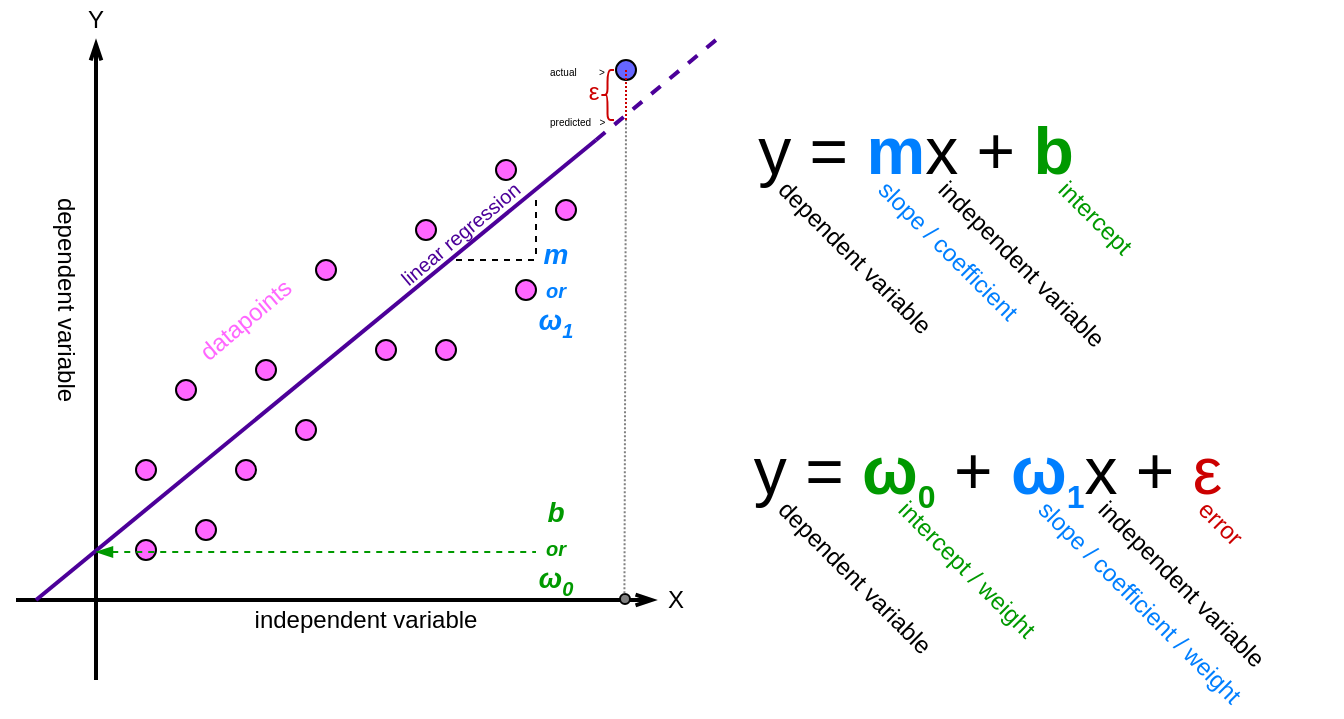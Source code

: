 <mxfile version="26.0.3" pages="3">
  <diagram name="LR-SV" id="ft6B9oeNtfkhcBupiPDH">
    <mxGraphModel dx="690" dy="427" grid="1" gridSize="10" guides="1" tooltips="1" connect="1" arrows="1" fold="1" page="1" pageScale="1" pageWidth="850" pageHeight="1100" math="0" shadow="0">
      <root>
        <mxCell id="0" />
        <mxCell id="1" parent="0" />
        <mxCell id="UDtmN-QQpEdCFvvtXrBr-2" value="" style="endArrow=openThin;html=1;rounded=0;strokeWidth=2;endFill=0;" parent="1" edge="1">
          <mxGeometry width="50" height="50" relative="1" as="geometry">
            <mxPoint x="80" y="360" as="sourcePoint" />
            <mxPoint x="80" y="40" as="targetPoint" />
          </mxGeometry>
        </mxCell>
        <mxCell id="UDtmN-QQpEdCFvvtXrBr-3" value="" style="endArrow=openThin;html=1;rounded=0;strokeWidth=2;endFill=0;" parent="1" edge="1">
          <mxGeometry width="50" height="50" relative="1" as="geometry">
            <mxPoint x="40" y="320" as="sourcePoint" />
            <mxPoint x="360" y="320" as="targetPoint" />
          </mxGeometry>
        </mxCell>
        <mxCell id="UDtmN-QQpEdCFvvtXrBr-4" value="" style="endArrow=none;html=1;rounded=0;strokeColor=#4C0099;strokeWidth=2;" parent="1" edge="1">
          <mxGeometry width="50" height="50" relative="1" as="geometry">
            <mxPoint x="50" y="320" as="sourcePoint" />
            <mxPoint x="330" y="90" as="targetPoint" />
          </mxGeometry>
        </mxCell>
        <mxCell id="UDtmN-QQpEdCFvvtXrBr-5" value="" style="ellipse;whiteSpace=wrap;html=1;fillColor=#FF66FF;" parent="1" vertex="1">
          <mxGeometry x="100" y="250" width="10" height="10" as="geometry" />
        </mxCell>
        <mxCell id="UDtmN-QQpEdCFvvtXrBr-6" value="" style="ellipse;whiteSpace=wrap;html=1;fillColor=#FF66FF;" parent="1" vertex="1">
          <mxGeometry x="120" y="210" width="10" height="10" as="geometry" />
        </mxCell>
        <mxCell id="UDtmN-QQpEdCFvvtXrBr-7" value="" style="ellipse;whiteSpace=wrap;html=1;fillColor=#FF66FF;" parent="1" vertex="1">
          <mxGeometry x="100" y="290" width="10" height="10" as="geometry" />
        </mxCell>
        <mxCell id="UDtmN-QQpEdCFvvtXrBr-8" value="" style="ellipse;whiteSpace=wrap;html=1;fillColor=#FF66FF;" parent="1" vertex="1">
          <mxGeometry x="150" y="250" width="10" height="10" as="geometry" />
        </mxCell>
        <mxCell id="UDtmN-QQpEdCFvvtXrBr-9" value="" style="ellipse;whiteSpace=wrap;html=1;fillColor=#FF66FF;" parent="1" vertex="1">
          <mxGeometry x="180" y="230" width="10" height="10" as="geometry" />
        </mxCell>
        <mxCell id="UDtmN-QQpEdCFvvtXrBr-10" value="" style="ellipse;whiteSpace=wrap;html=1;fillColor=#FF66FF;" parent="1" vertex="1">
          <mxGeometry x="160" y="200" width="10" height="10" as="geometry" />
        </mxCell>
        <mxCell id="UDtmN-QQpEdCFvvtXrBr-11" value="" style="ellipse;whiteSpace=wrap;html=1;fillColor=#FF66FF;" parent="1" vertex="1">
          <mxGeometry x="130" y="280" width="10" height="10" as="geometry" />
        </mxCell>
        <mxCell id="UDtmN-QQpEdCFvvtXrBr-12" value="" style="ellipse;whiteSpace=wrap;html=1;fillColor=#FF66FF;" parent="1" vertex="1">
          <mxGeometry x="220" y="190" width="10" height="10" as="geometry" />
        </mxCell>
        <mxCell id="UDtmN-QQpEdCFvvtXrBr-13" value="" style="ellipse;whiteSpace=wrap;html=1;fillColor=#FF66FF;" parent="1" vertex="1">
          <mxGeometry x="190" y="150" width="10" height="10" as="geometry" />
        </mxCell>
        <mxCell id="UDtmN-QQpEdCFvvtXrBr-14" value="" style="ellipse;whiteSpace=wrap;html=1;fillColor=#FF66FF;" parent="1" vertex="1">
          <mxGeometry x="250" y="190" width="10" height="10" as="geometry" />
        </mxCell>
        <mxCell id="UDtmN-QQpEdCFvvtXrBr-15" value="" style="ellipse;whiteSpace=wrap;html=1;fillColor=#FF66FF;" parent="1" vertex="1">
          <mxGeometry x="240" y="130" width="10" height="10" as="geometry" />
        </mxCell>
        <mxCell id="UDtmN-QQpEdCFvvtXrBr-16" value="" style="ellipse;whiteSpace=wrap;html=1;fillColor=#FF66FF;" parent="1" vertex="1">
          <mxGeometry x="280" y="100" width="10" height="10" as="geometry" />
        </mxCell>
        <mxCell id="UDtmN-QQpEdCFvvtXrBr-17" value="" style="ellipse;whiteSpace=wrap;html=1;fillColor=#FF66FF;" parent="1" vertex="1">
          <mxGeometry x="290" y="160" width="10" height="10" as="geometry" />
        </mxCell>
        <mxCell id="UDtmN-QQpEdCFvvtXrBr-18" value="" style="ellipse;whiteSpace=wrap;html=1;fillColor=#FF66FF;" parent="1" vertex="1">
          <mxGeometry x="310" y="120" width="10" height="10" as="geometry" />
        </mxCell>
        <mxCell id="UDtmN-QQpEdCFvvtXrBr-22" value="X" style="text;html=1;align=center;verticalAlign=middle;whiteSpace=wrap;rounded=0;" parent="1" vertex="1">
          <mxGeometry x="360" y="310" width="20" height="20" as="geometry" />
        </mxCell>
        <mxCell id="UDtmN-QQpEdCFvvtXrBr-23" value="Y" style="text;html=1;align=center;verticalAlign=middle;whiteSpace=wrap;rounded=0;" parent="1" vertex="1">
          <mxGeometry x="70" y="20" width="20" height="20" as="geometry" />
        </mxCell>
        <mxCell id="UDtmN-QQpEdCFvvtXrBr-24" value="" style="endArrow=none;dashed=1;html=1;rounded=0;startArrow=blockThin;startFill=1;fontColor=#009900;strokeColor=#009900;" parent="1" edge="1">
          <mxGeometry width="50" height="50" relative="1" as="geometry">
            <mxPoint x="80" y="296" as="sourcePoint" />
            <mxPoint x="300" y="296" as="targetPoint" />
          </mxGeometry>
        </mxCell>
        <mxCell id="UDtmN-QQpEdCFvvtXrBr-25" value="" style="endArrow=none;dashed=1;html=1;rounded=0;" parent="1" edge="1">
          <mxGeometry width="50" height="50" relative="1" as="geometry">
            <mxPoint x="260" y="150" as="sourcePoint" />
            <mxPoint x="300" y="150" as="targetPoint" />
          </mxGeometry>
        </mxCell>
        <mxCell id="UDtmN-QQpEdCFvvtXrBr-26" value="" style="endArrow=none;dashed=1;html=1;rounded=0;" parent="1" edge="1">
          <mxGeometry width="50" height="50" relative="1" as="geometry">
            <mxPoint x="300" y="120" as="sourcePoint" />
            <mxPoint x="300" y="150" as="targetPoint" />
          </mxGeometry>
        </mxCell>
        <mxCell id="UDtmN-QQpEdCFvvtXrBr-27" value="&lt;span&gt;&lt;font&gt;m&lt;br&gt;&lt;font style=&quot;font-size: 10px;&quot;&gt;or&lt;/font&gt;&lt;br&gt;&lt;/font&gt;&lt;/span&gt;ω&lt;sub&gt;&lt;font style=&quot;font-size: 10px;&quot;&gt;1&lt;/font&gt;&lt;/sub&gt;" style="text;html=1;align=center;verticalAlign=middle;whiteSpace=wrap;rounded=0;fontStyle=3;fontSize=14;fontColor=#007FFF;" parent="1" vertex="1">
          <mxGeometry x="300" y="140" width="20" height="50" as="geometry" />
        </mxCell>
        <mxCell id="UDtmN-QQpEdCFvvtXrBr-28" value="&lt;span style=&quot;&quot;&gt;b&lt;br&gt;&lt;font style=&quot;font-size: 10px;&quot;&gt;or&lt;/font&gt;&lt;br&gt;&lt;/span&gt;&lt;span style=&quot;&quot;&gt;ω&lt;/span&gt;&lt;sub style=&quot;&quot;&gt;&lt;font style=&quot;font-size: 10px;&quot;&gt;0&lt;/font&gt;&lt;/sub&gt;" style="text;html=1;align=center;verticalAlign=middle;whiteSpace=wrap;rounded=0;fontStyle=3;fontSize=14;fontColor=#009900;" parent="1" vertex="1">
          <mxGeometry x="300" y="268" width="20" height="52" as="geometry" />
        </mxCell>
        <mxCell id="UDtmN-QQpEdCFvvtXrBr-29" value="independent variable" style="text;html=1;align=center;verticalAlign=middle;whiteSpace=wrap;rounded=0;" parent="1" vertex="1">
          <mxGeometry x="140" y="320" width="150" height="20" as="geometry" />
        </mxCell>
        <mxCell id="UDtmN-QQpEdCFvvtXrBr-30" value="dependent variable" style="text;html=1;align=center;verticalAlign=middle;whiteSpace=wrap;rounded=0;rotation=90;" parent="1" vertex="1">
          <mxGeometry x="-10" y="160" width="150" height="20" as="geometry" />
        </mxCell>
        <mxCell id="UDtmN-QQpEdCFvvtXrBr-31" value="datapoints" style="text;html=1;align=center;verticalAlign=middle;whiteSpace=wrap;rounded=0;rotation=-40;fontColor=#FF66FF;" parent="1" vertex="1">
          <mxGeometry x="80" y="170" width="150" height="20" as="geometry" />
        </mxCell>
        <mxCell id="UDtmN-QQpEdCFvvtXrBr-32" value="y = &lt;b&gt;&lt;font style=&quot;color: rgb(0, 127, 255);&quot;&gt;m&lt;/font&gt;&lt;/b&gt;x + &lt;b&gt;&lt;font style=&quot;color: rgb(0, 153, 0);&quot;&gt;b&lt;/font&gt;&lt;/b&gt;" style="text;html=1;align=center;verticalAlign=middle;whiteSpace=wrap;rounded=0;fontSize=33;" parent="1" vertex="1">
          <mxGeometry x="400" y="70" width="180" height="50" as="geometry" />
        </mxCell>
        <mxCell id="UDtmN-QQpEdCFvvtXrBr-33" value="linear regression" style="text;html=1;align=center;verticalAlign=middle;whiteSpace=wrap;rounded=0;rotation=-40;fontColor=#4C0099;fontSize=10;" parent="1" vertex="1">
          <mxGeometry x="201.51" y="131.64" width="120" height="10" as="geometry" />
        </mxCell>
        <mxCell id="UDtmN-QQpEdCFvvtXrBr-34" value="dependent variable" style="text;html=1;align=left;verticalAlign=middle;whiteSpace=wrap;rounded=0;rotation=45;" parent="1" vertex="1">
          <mxGeometry x="404.39" y="144.39" width="120" height="20" as="geometry" />
        </mxCell>
        <mxCell id="UDtmN-QQpEdCFvvtXrBr-35" value="slope / coefficient" style="text;html=1;align=left;verticalAlign=middle;whiteSpace=wrap;rounded=0;rotation=45;fontColor=#007FFF;" parent="1" vertex="1">
          <mxGeometry x="455.86" y="140.86" width="110" height="20" as="geometry" />
        </mxCell>
        <mxCell id="UDtmN-QQpEdCFvvtXrBr-36" value="independent variable" style="text;html=1;align=left;verticalAlign=middle;whiteSpace=wrap;rounded=0;rotation=45;" parent="1" vertex="1">
          <mxGeometry x="484.39" y="144.39" width="120" height="20" as="geometry" />
        </mxCell>
        <mxCell id="UDtmN-QQpEdCFvvtXrBr-37" value="intercept" style="text;html=1;align=left;verticalAlign=middle;whiteSpace=wrap;rounded=0;rotation=45;fontColor=#009900;" parent="1" vertex="1">
          <mxGeometry x="547.32" y="137.32" width="100" height="20" as="geometry" />
        </mxCell>
        <mxCell id="lRdg8YPIiVVx4SO15s_N-5" value="y =&amp;nbsp;&lt;font style=&quot;color: rgb(0, 153, 0);&quot;&gt;&lt;b&gt;ω&lt;sub&gt;&lt;font style=&quot;font-size: 16px;&quot;&gt;0&lt;/font&gt;&lt;/sub&gt;&lt;/b&gt;&lt;/font&gt;&amp;nbsp;+&amp;nbsp;&lt;font style=&quot;color: rgb(0, 127, 255);&quot;&gt;&lt;b&gt;ω&lt;sub&gt;&lt;font style=&quot;font-size: 16px;&quot;&gt;1&lt;/font&gt;&lt;/sub&gt;&lt;/b&gt;&lt;/font&gt;x +&amp;nbsp;&lt;font style=&quot;color: rgb(204, 0, 0);&quot;&gt;ε&lt;/font&gt;" style="text;html=1;align=center;verticalAlign=middle;whiteSpace=wrap;rounded=0;fontSize=33;" vertex="1" parent="1">
          <mxGeometry x="406" y="233" width="240" height="50" as="geometry" />
        </mxCell>
        <mxCell id="lRdg8YPIiVVx4SO15s_N-6" value="dependent variable" style="text;html=1;align=left;verticalAlign=middle;whiteSpace=wrap;rounded=0;rotation=45;" vertex="1" parent="1">
          <mxGeometry x="404.39" y="304.39" width="120" height="20" as="geometry" />
        </mxCell>
        <mxCell id="lRdg8YPIiVVx4SO15s_N-7" value="slope / coefficient / weight" style="text;html=1;align=left;verticalAlign=middle;whiteSpace=wrap;rounded=0;rotation=45;fontColor=#007FFF;" vertex="1" parent="1">
          <mxGeometry x="531.46" y="311.46" width="140" height="20" as="geometry" />
        </mxCell>
        <mxCell id="lRdg8YPIiVVx4SO15s_N-8" value="independent variable" style="text;html=1;align=left;verticalAlign=middle;whiteSpace=wrap;rounded=0;rotation=45;" vertex="1" parent="1">
          <mxGeometry x="564.39" y="304.39" width="120" height="20" as="geometry" />
        </mxCell>
        <mxCell id="lRdg8YPIiVVx4SO15s_N-9" value="intercept / weight" style="text;html=1;align=left;verticalAlign=middle;whiteSpace=wrap;rounded=0;rotation=45;fontColor=#009900;" vertex="1" parent="1">
          <mxGeometry x="465.86" y="300.86" width="110" height="20" as="geometry" />
        </mxCell>
        <mxCell id="lRdg8YPIiVVx4SO15s_N-10" value="error" style="text;html=1;align=left;verticalAlign=middle;whiteSpace=wrap;rounded=0;rotation=45;fontColor=#CC0000;" vertex="1" parent="1">
          <mxGeometry x="618.79" y="293.79" width="90" height="20" as="geometry" />
        </mxCell>
        <mxCell id="lRdg8YPIiVVx4SO15s_N-11" value="" style="ellipse;whiteSpace=wrap;html=1;fillColor=#6666FF;" vertex="1" parent="1">
          <mxGeometry x="340" y="50" width="10" height="10" as="geometry" />
        </mxCell>
        <mxCell id="lRdg8YPIiVVx4SO15s_N-13" value="" style="endArrow=none;html=1;rounded=0;strokeColor=#4C0099;strokeWidth=2;dashed=1;" edge="1" parent="1">
          <mxGeometry width="50" height="50" relative="1" as="geometry">
            <mxPoint x="330" y="90" as="sourcePoint" />
            <mxPoint x="390" y="40" as="targetPoint" />
          </mxGeometry>
        </mxCell>
        <mxCell id="lRdg8YPIiVVx4SO15s_N-14" value="" style="endArrow=none;html=1;rounded=0;strokeColor=#CC0000;strokeWidth=1;dashed=1;dashPattern=1 1;entryX=0.5;entryY=0.5;entryDx=0;entryDy=0;entryPerimeter=0;" edge="1" parent="1" target="lRdg8YPIiVVx4SO15s_N-11">
          <mxGeometry width="50" height="50" relative="1" as="geometry">
            <mxPoint x="345" y="80" as="sourcePoint" />
            <mxPoint x="400" y="50" as="targetPoint" />
          </mxGeometry>
        </mxCell>
        <mxCell id="lRdg8YPIiVVx4SO15s_N-17" value="&lt;font style=&quot;color: rgb(204, 0, 0);&quot;&gt;ε&lt;/font&gt;" style="shape=curlyBracket;whiteSpace=wrap;html=1;rounded=1;labelPosition=left;verticalLabelPosition=middle;align=center;verticalAlign=middle;strokeColor=#CC0000;spacing=0;spacingRight=0;spacingBottom=4;" vertex="1" parent="1">
          <mxGeometry x="332.51" y="55" width="6.49" height="25" as="geometry" />
        </mxCell>
        <mxCell id="lRdg8YPIiVVx4SO15s_N-18" value="predicted&amp;nbsp; &amp;nbsp;&amp;gt;" style="text;html=1;align=left;verticalAlign=middle;whiteSpace=wrap;rounded=0;fontSize=5;" vertex="1" parent="1">
          <mxGeometry x="304.51" y="75" width="31.49" height="10" as="geometry" />
        </mxCell>
        <mxCell id="lRdg8YPIiVVx4SO15s_N-19" value="actual&amp;nbsp; &amp;nbsp; &amp;nbsp; &amp;nbsp; &amp;gt;" style="text;html=1;align=left;verticalAlign=middle;whiteSpace=wrap;rounded=0;fontSize=5;" vertex="1" parent="1">
          <mxGeometry x="304.51" y="50" width="31.49" height="10" as="geometry" />
        </mxCell>
        <mxCell id="lRdg8YPIiVVx4SO15s_N-20" value="" style="ellipse;whiteSpace=wrap;html=1;fillColor=#808080;aspect=fixed;" vertex="1" parent="1">
          <mxGeometry x="342" y="317" width="5" height="5" as="geometry" />
        </mxCell>
        <mxCell id="lRdg8YPIiVVx4SO15s_N-22" value="" style="endArrow=none;html=1;rounded=0;strokeColor=#808080;strokeWidth=1;dashed=1;dashPattern=1 1;exitX=0.441;exitY=0.32;exitDx=0;exitDy=0;exitPerimeter=0;" edge="1" parent="1" source="lRdg8YPIiVVx4SO15s_N-20">
          <mxGeometry width="50" height="50" relative="1" as="geometry">
            <mxPoint x="339.5" y="317.0" as="sourcePoint" />
            <mxPoint x="345" y="80" as="targetPoint" />
          </mxGeometry>
        </mxCell>
      </root>
    </mxGraphModel>
  </diagram>
  <diagram name="LR-MV" id="dPpouy2KCc9EeUn8jf0N">
    <mxGraphModel dx="1080" dy="668" grid="1" gridSize="10" guides="1" tooltips="1" connect="1" arrows="1" fold="1" page="1" pageScale="1" pageWidth="850" pageHeight="1100" math="0" shadow="0">
      <root>
        <mxCell id="hytD9whioqziYtamuN2R-0" />
        <mxCell id="hytD9whioqziYtamuN2R-1" parent="hytD9whioqziYtamuN2R-0" />
        <mxCell id="SBUnD1E64CyK9gL6Irq9-12" value="" style="verticalLabelPosition=bottom;verticalAlign=top;html=1;shape=mxgraph.basic.polygon;polyCoords=[[0.01,0.31],[0.59,0.48],[0.91,0.58],[0.87,0.9],[0.52,0.97],[0.34,0.74],[0.13,0.48],[0.01,0.31]];polyline=1;fillColor=#ffe6cc;rotation=-45;strokeColor=#d79b00;" vertex="1" parent="hytD9whioqziYtamuN2R-1">
          <mxGeometry x="83.12" y="120" width="283.75" height="310" as="geometry" />
        </mxCell>
        <mxCell id="hytD9whioqziYtamuN2R-2" value="" style="endArrow=openThin;html=1;rounded=0;strokeWidth=2;endFill=0;" parent="hytD9whioqziYtamuN2R-1" edge="1">
          <mxGeometry width="50" height="50" relative="1" as="geometry">
            <mxPoint x="87" y="360" as="sourcePoint" />
            <mxPoint x="87" y="40" as="targetPoint" />
          </mxGeometry>
        </mxCell>
        <mxCell id="hytD9whioqziYtamuN2R-3" value="" style="endArrow=openThin;html=1;rounded=0;strokeWidth=2;endFill=0;entryX=0.127;entryY=0.482;entryDx=0;entryDy=0;entryPerimeter=0;" parent="hytD9whioqziYtamuN2R-1" edge="1" target="hytD9whioqziYtamuN2R-19">
          <mxGeometry width="50" height="50" relative="1" as="geometry">
            <mxPoint x="60" y="330" as="sourcePoint" />
            <mxPoint x="360" y="480" as="targetPoint" />
          </mxGeometry>
        </mxCell>
        <mxCell id="hytD9whioqziYtamuN2R-4" value="" style="endArrow=none;html=1;rounded=0;strokeColor=#7F00FF;strokeWidth=2;dashed=1;" parent="hytD9whioqziYtamuN2R-1" edge="1">
          <mxGeometry width="50" height="50" relative="1" as="geometry">
            <mxPoint x="81" y="334" as="sourcePoint" />
            <mxPoint x="380" y="180" as="targetPoint" />
          </mxGeometry>
        </mxCell>
        <mxCell id="hytD9whioqziYtamuN2R-5" value="" style="ellipse;whiteSpace=wrap;html=1;fillColor=#FF66FF;" parent="hytD9whioqziYtamuN2R-1" vertex="1">
          <mxGeometry x="310" y="340" width="10" height="10" as="geometry" />
        </mxCell>
        <mxCell id="hytD9whioqziYtamuN2R-6" value="" style="ellipse;whiteSpace=wrap;html=1;fillColor=#FF66FF;" parent="hytD9whioqziYtamuN2R-1" vertex="1">
          <mxGeometry x="136" y="310" width="10" height="10" as="geometry" />
        </mxCell>
        <mxCell id="hytD9whioqziYtamuN2R-7" value="" style="ellipse;whiteSpace=wrap;html=1;fillColor=#FF66FF;" parent="hytD9whioqziYtamuN2R-1" vertex="1">
          <mxGeometry x="107" y="340" width="10" height="10" as="geometry" />
        </mxCell>
        <mxCell id="hytD9whioqziYtamuN2R-8" value="" style="ellipse;whiteSpace=wrap;html=1;fillColor=#FF66FF;" parent="hytD9whioqziYtamuN2R-1" vertex="1">
          <mxGeometry x="170" y="263.46" width="10" height="10" as="geometry" />
        </mxCell>
        <mxCell id="hytD9whioqziYtamuN2R-9" value="" style="ellipse;whiteSpace=wrap;html=1;fillColor=#FF66FF;" parent="hytD9whioqziYtamuN2R-1" vertex="1">
          <mxGeometry x="230" y="220" width="10" height="10" as="geometry" />
        </mxCell>
        <mxCell id="hytD9whioqziYtamuN2R-10" value="" style="ellipse;whiteSpace=wrap;html=1;fillColor=#FF66FF;" parent="hytD9whioqziYtamuN2R-1" vertex="1">
          <mxGeometry x="210" y="275" width="10" height="10" as="geometry" />
        </mxCell>
        <mxCell id="hytD9whioqziYtamuN2R-11" value="" style="ellipse;whiteSpace=wrap;html=1;fillColor=#FF66FF;" parent="hytD9whioqziYtamuN2R-1" vertex="1">
          <mxGeometry x="160" y="350" width="10" height="10" as="geometry" />
        </mxCell>
        <mxCell id="hytD9whioqziYtamuN2R-12" value="" style="ellipse;whiteSpace=wrap;html=1;fillColor=#FF66FF;" parent="hytD9whioqziYtamuN2R-1" vertex="1">
          <mxGeometry x="126" y="281.39" width="10" height="10" as="geometry" />
        </mxCell>
        <mxCell id="hytD9whioqziYtamuN2R-13" value="" style="ellipse;whiteSpace=wrap;html=1;fillColor=#FF66FF;" parent="hytD9whioqziYtamuN2R-1" vertex="1">
          <mxGeometry x="206" y="250" width="10" height="10" as="geometry" />
        </mxCell>
        <mxCell id="hytD9whioqziYtamuN2R-14" value="" style="ellipse;whiteSpace=wrap;html=1;fillColor=#FF66FF;" parent="hytD9whioqziYtamuN2R-1" vertex="1">
          <mxGeometry x="280" y="200" width="10" height="10" as="geometry" />
        </mxCell>
        <mxCell id="hytD9whioqziYtamuN2R-15" value="" style="ellipse;whiteSpace=wrap;html=1;fillColor=#FF66FF;" parent="hytD9whioqziYtamuN2R-1" vertex="1">
          <mxGeometry x="276" y="350" width="10" height="10" as="geometry" />
        </mxCell>
        <mxCell id="hytD9whioqziYtamuN2R-16" value="" style="ellipse;whiteSpace=wrap;html=1;fillColor=#FF66FF;" parent="hytD9whioqziYtamuN2R-1" vertex="1">
          <mxGeometry x="225" y="237.86" width="10" height="10" as="geometry" />
        </mxCell>
        <mxCell id="hytD9whioqziYtamuN2R-17" value="" style="ellipse;whiteSpace=wrap;html=1;fillColor=#FF66FF;" parent="hytD9whioqziYtamuN2R-1" vertex="1">
          <mxGeometry x="310" y="230" width="10" height="10" as="geometry" />
        </mxCell>
        <mxCell id="hytD9whioqziYtamuN2R-18" value="" style="ellipse;whiteSpace=wrap;html=1;fillColor=#FF66FF;" parent="hytD9whioqziYtamuN2R-1" vertex="1">
          <mxGeometry x="255" y="257.86" width="10" height="10" as="geometry" />
        </mxCell>
        <mxCell id="hytD9whioqziYtamuN2R-19" value="X1" style="text;html=1;align=center;verticalAlign=middle;whiteSpace=wrap;rounded=0;" parent="hytD9whioqziYtamuN2R-1" vertex="1">
          <mxGeometry x="390" y="460" width="20" height="20" as="geometry" />
        </mxCell>
        <mxCell id="hytD9whioqziYtamuN2R-20" value="Y" style="text;html=1;align=center;verticalAlign=middle;whiteSpace=wrap;rounded=0;" parent="hytD9whioqziYtamuN2R-1" vertex="1">
          <mxGeometry x="77" y="20" width="20" height="20" as="geometry" />
        </mxCell>
        <mxCell id="hytD9whioqziYtamuN2R-21" value="" style="endArrow=none;dashed=1;html=1;rounded=0;startArrow=blockThin;startFill=1;fontColor=#009900;strokeColor=#009900;" parent="hytD9whioqziYtamuN2R-1" edge="1">
          <mxGeometry width="50" height="50" relative="1" as="geometry">
            <mxPoint x="83.12" y="330" as="sourcePoint" />
            <mxPoint x="390" y="330" as="targetPoint" />
          </mxGeometry>
        </mxCell>
        <mxCell id="hytD9whioqziYtamuN2R-24" value="m&lt;sub&gt;&lt;font style=&quot;font-size: 10px;&quot;&gt;2&lt;/font&gt;&lt;/sub&gt;&amp;nbsp;&lt;font style=&quot;font-size: 10px;&quot;&gt;or&amp;nbsp;&lt;/font&gt;ω&lt;sub&gt;&lt;font style=&quot;font-size: 10px;&quot;&gt;2&lt;/font&gt;&lt;/sub&gt;" style="text;html=1;align=center;verticalAlign=middle;whiteSpace=wrap;rounded=0;fontStyle=3;fontSize=14;fontColor=#007FFF;" parent="hytD9whioqziYtamuN2R-1" vertex="1">
          <mxGeometry x="366.87" y="190" width="53.13" height="20" as="geometry" />
        </mxCell>
        <mxCell id="hytD9whioqziYtamuN2R-25" value="&lt;span style=&quot;&quot;&gt;b&lt;/span&gt;&lt;span style=&quot;&quot;&gt;&amp;nbsp;&lt;/span&gt;&lt;font style=&quot;font-size: 10px;&quot;&gt;or&amp;nbsp;&lt;/font&gt;&lt;span style=&quot;&quot;&gt;ω&lt;/span&gt;&lt;sub style=&quot;&quot;&gt;&lt;font style=&quot;font-size: 10px;&quot;&gt;0&lt;/font&gt;&lt;/sub&gt;" style="text;html=1;align=center;verticalAlign=middle;whiteSpace=wrap;rounded=0;fontStyle=3;fontSize=14;fontColor=#009900;" parent="hytD9whioqziYtamuN2R-1" vertex="1">
          <mxGeometry x="390" y="320" width="50" height="20" as="geometry" />
        </mxCell>
        <mxCell id="hytD9whioqziYtamuN2R-26" value="independent variable" style="text;html=1;align=center;verticalAlign=middle;whiteSpace=wrap;rounded=0;rotation=23;" parent="hytD9whioqziYtamuN2R-1" vertex="1">
          <mxGeometry x="170" y="405" width="150" height="20" as="geometry" />
        </mxCell>
        <mxCell id="hytD9whioqziYtamuN2R-27" value="dependent variable" style="text;html=1;align=center;verticalAlign=middle;whiteSpace=wrap;rounded=0;rotation=90;" parent="hytD9whioqziYtamuN2R-1" vertex="1">
          <mxGeometry x="4" y="160" width="150" height="20" as="geometry" />
        </mxCell>
        <mxCell id="hytD9whioqziYtamuN2R-28" value="datapoints" style="text;html=1;align=center;verticalAlign=middle;whiteSpace=wrap;rounded=0;rotation=-30;fontColor=#FF66FF;" parent="hytD9whioqziYtamuN2R-1" vertex="1">
          <mxGeometry x="117" y="225" width="150" height="20" as="geometry" />
        </mxCell>
        <mxCell id="hytD9whioqziYtamuN2R-29" value="y =&amp;nbsp;&lt;b&gt;&lt;font style=&quot;color: rgb(0, 127, 255);&quot;&gt;m&lt;sub&gt;&lt;font style=&quot;font-size: 16px;&quot;&gt;1&lt;/font&gt;&lt;/sub&gt;&lt;/font&gt;&lt;/b&gt;x&lt;sub&gt;&lt;font style=&quot;font-size: 16px;&quot;&gt;1&lt;/font&gt;&lt;/sub&gt; +&amp;nbsp;&lt;b&gt;&lt;font style=&quot;color: rgb(0, 127, 255);&quot;&gt;m&lt;sub&gt;&lt;font style=&quot;font-size: 16px;&quot;&gt;2&lt;/font&gt;&lt;/sub&gt;&lt;/font&gt;&lt;/b&gt;x&lt;sub&gt;&lt;font style=&quot;font-size: 16px;&quot;&gt;2&lt;/font&gt;&lt;/sub&gt; +&amp;nbsp;&lt;b&gt;&lt;font style=&quot;color: rgb(0, 153, 0);&quot;&gt;b&lt;/font&gt;&lt;/b&gt;" style="text;html=1;align=center;verticalAlign=middle;whiteSpace=wrap;rounded=0;fontSize=33;" parent="hytD9whioqziYtamuN2R-1" vertex="1">
          <mxGeometry x="460" y="101.54" width="330" height="50" as="geometry" />
        </mxCell>
        <mxCell id="hytD9whioqziYtamuN2R-31" value="dependent variable" style="text;html=1;align=left;verticalAlign=middle;whiteSpace=wrap;rounded=0;rotation=45;" parent="hytD9whioqziYtamuN2R-1" vertex="1">
          <mxGeometry x="475.86" y="172.4" width="110" height="20" as="geometry" />
        </mxCell>
        <mxCell id="hytD9whioqziYtamuN2R-32" value="slope / coefficient" style="text;html=1;align=left;verticalAlign=middle;whiteSpace=wrap;rounded=0;rotation=45;fontColor=#007FFF;" parent="hytD9whioqziYtamuN2R-1" vertex="1">
          <mxGeometry x="537.32" y="168.86" width="100" height="20" as="geometry" />
        </mxCell>
        <mxCell id="hytD9whioqziYtamuN2R-33" value="independent variable" style="text;html=1;align=left;verticalAlign=middle;whiteSpace=wrap;rounded=0;rotation=45;" parent="hytD9whioqziYtamuN2R-1" vertex="1">
          <mxGeometry x="574.39" y="175.93" width="120" height="20" as="geometry" />
        </mxCell>
        <mxCell id="hytD9whioqziYtamuN2R-34" value="intercept" style="text;html=1;align=left;verticalAlign=middle;whiteSpace=wrap;rounded=0;rotation=45;fontColor=#009900;" parent="hytD9whioqziYtamuN2R-1" vertex="1">
          <mxGeometry x="743.18" y="154.72" width="60" height="20" as="geometry" />
        </mxCell>
        <mxCell id="Uryw7ud-IIzmJZmk2hSa-0" value="slope / coefficient" style="text;html=1;align=left;verticalAlign=middle;whiteSpace=wrap;rounded=0;rotation=45;fontColor=#007FFF;" parent="hytD9whioqziYtamuN2R-1" vertex="1">
          <mxGeometry x="635.86" y="172.4" width="110" height="20" as="geometry" />
        </mxCell>
        <mxCell id="Uryw7ud-IIzmJZmk2hSa-1" value="independent variable" style="text;html=1;align=left;verticalAlign=middle;whiteSpace=wrap;rounded=0;rotation=45;" parent="hytD9whioqziYtamuN2R-1" vertex="1">
          <mxGeometry x="674.39" y="175.93" width="120" height="20" as="geometry" />
        </mxCell>
        <mxCell id="Uryw7ud-IIzmJZmk2hSa-2" value="" style="endArrow=openThin;html=1;rounded=0;strokeWidth=2;endFill=0;" parent="hytD9whioqziYtamuN2R-1" edge="1" target="Uryw7ud-IIzmJZmk2hSa-3">
          <mxGeometry width="50" height="50" relative="1" as="geometry">
            <mxPoint x="60" y="350" as="sourcePoint" />
            <mxPoint x="360" y="280" as="targetPoint" />
          </mxGeometry>
        </mxCell>
        <mxCell id="Uryw7ud-IIzmJZmk2hSa-3" value="X2" style="text;html=1;align=center;verticalAlign=middle;whiteSpace=wrap;rounded=0;" parent="hytD9whioqziYtamuN2R-1" vertex="1">
          <mxGeometry x="400" y="257.86" width="20" height="20" as="geometry" />
        </mxCell>
        <mxCell id="Uryw7ud-IIzmJZmk2hSa-4" value="" style="endArrow=none;html=1;rounded=0;strokeColor=#7F00FF;strokeWidth=2;dashed=1;" parent="hytD9whioqziYtamuN2R-1" edge="1">
          <mxGeometry width="50" height="50" relative="1" as="geometry">
            <mxPoint x="80" y="330" as="sourcePoint" />
            <mxPoint x="380" y="384.459" as="targetPoint" />
          </mxGeometry>
        </mxCell>
        <mxCell id="Uryw7ud-IIzmJZmk2hSa-7" value="m&lt;sub style=&quot;&quot;&gt;&lt;font style=&quot;font-size: 10px;&quot;&gt;1&lt;/font&gt;&lt;/sub&gt;&amp;nbsp;&lt;font style=&quot;font-size: 10px;&quot;&gt;or&amp;nbsp;&lt;/font&gt;ω&lt;sub&gt;&lt;font style=&quot;font-size: 10px;&quot;&gt;1&lt;/font&gt;&lt;/sub&gt;" style="text;html=1;align=center;verticalAlign=middle;whiteSpace=wrap;rounded=0;fontStyle=3;fontSize=14;fontColor=#007FFF;" parent="hytD9whioqziYtamuN2R-1" vertex="1">
          <mxGeometry x="356.87" y="384.66" width="53.13" height="25" as="geometry" />
        </mxCell>
        <mxCell id="Uryw7ud-IIzmJZmk2hSa-9" value="" style="ellipse;whiteSpace=wrap;html=1;fillColor=#FF66FF;" parent="hytD9whioqziYtamuN2R-1" vertex="1">
          <mxGeometry x="365" y="360" width="10" height="10" as="geometry" />
        </mxCell>
        <mxCell id="Uryw7ud-IIzmJZmk2hSa-10" value="" style="ellipse;whiteSpace=wrap;html=1;fillColor=#FF66FF;" parent="hytD9whioqziYtamuN2R-1" vertex="1">
          <mxGeometry x="280" y="240" width="10" height="10" as="geometry" />
        </mxCell>
        <mxCell id="Uryw7ud-IIzmJZmk2hSa-11" value="" style="ellipse;whiteSpace=wrap;html=1;fillColor=#FF66FF;" parent="hytD9whioqziYtamuN2R-1" vertex="1">
          <mxGeometry x="310" y="380" width="10" height="10" as="geometry" />
        </mxCell>
        <mxCell id="Uryw7ud-IIzmJZmk2hSa-12" value="" style="ellipse;whiteSpace=wrap;html=1;fillColor=#FF66FF;" parent="hytD9whioqziYtamuN2R-1" vertex="1">
          <mxGeometry x="240" y="340" width="10" height="10" as="geometry" />
        </mxCell>
        <mxCell id="Uryw7ud-IIzmJZmk2hSa-13" value="" style="ellipse;whiteSpace=wrap;html=1;fillColor=#FF66FF;" parent="hytD9whioqziYtamuN2R-1" vertex="1">
          <mxGeometry x="200" y="370" width="10" height="10" as="geometry" />
        </mxCell>
        <mxCell id="Uryw7ud-IIzmJZmk2hSa-14" value="" style="ellipse;whiteSpace=wrap;html=1;fillColor=#FF66FF;" parent="hytD9whioqziYtamuN2R-1" vertex="1">
          <mxGeometry x="260" y="375" width="10" height="10" as="geometry" />
        </mxCell>
        <mxCell id="SBUnD1E64CyK9gL6Irq9-0" value="y =&amp;nbsp;&lt;font style=&quot;color: rgb(0, 153, 0);&quot;&gt;&lt;b&gt;ω&lt;sub&gt;&lt;font style=&quot;font-size: 16px;&quot;&gt;0&lt;/font&gt;&lt;/sub&gt;&lt;/b&gt;&lt;/font&gt;&amp;nbsp;+&amp;nbsp;&lt;font style=&quot;color: rgb(0, 127, 255);&quot;&gt;&lt;b&gt;ω&lt;sub&gt;&lt;font style=&quot;font-size: 16px;&quot;&gt;1&lt;/font&gt;&lt;/sub&gt;&lt;/b&gt;&lt;/font&gt;x&lt;sub&gt;&lt;font style=&quot;font-size: 16px;&quot;&gt;1&lt;/font&gt;&lt;/sub&gt; +&amp;nbsp;&lt;font style=&quot;color: rgb(0, 127, 255);&quot;&gt;&lt;b&gt;ω&lt;sub&gt;&lt;font style=&quot;font-size: 16px;&quot;&gt;2&lt;/font&gt;&lt;/sub&gt;&lt;/b&gt;&lt;/font&gt;x&lt;sub&gt;&lt;font style=&quot;font-size: 16px;&quot;&gt;2&lt;/font&gt;&lt;/sub&gt; +&amp;nbsp;&lt;font style=&quot;color: rgb(204, 0, 0);&quot;&gt;ε&lt;/font&gt;" style="text;html=1;align=center;verticalAlign=middle;whiteSpace=wrap;rounded=0;fontSize=33;" vertex="1" parent="hytD9whioqziYtamuN2R-1">
          <mxGeometry x="475.86" y="305" width="340.26" height="50" as="geometry" />
        </mxCell>
        <mxCell id="SBUnD1E64CyK9gL6Irq9-1" value="dependent variable" style="text;html=1;align=left;verticalAlign=middle;whiteSpace=wrap;rounded=0;rotation=45;" vertex="1" parent="hytD9whioqziYtamuN2R-1">
          <mxGeometry x="465.86" y="382.59" width="120" height="20" as="geometry" />
        </mxCell>
        <mxCell id="SBUnD1E64CyK9gL6Irq9-2" value="slope / coefficient / weight" style="text;html=1;align=left;verticalAlign=middle;whiteSpace=wrap;rounded=0;rotation=45;fontColor=#007FFF;" vertex="1" parent="hytD9whioqziYtamuN2R-1">
          <mxGeometry x="592.93" y="389.66" width="140" height="20" as="geometry" />
        </mxCell>
        <mxCell id="SBUnD1E64CyK9gL6Irq9-3" value="independent variable" style="text;html=1;align=left;verticalAlign=middle;whiteSpace=wrap;rounded=0;rotation=45;" vertex="1" parent="hytD9whioqziYtamuN2R-1">
          <mxGeometry x="625.86" y="382.59" width="120" height="20" as="geometry" />
        </mxCell>
        <mxCell id="SBUnD1E64CyK9gL6Irq9-4" value="intercept / weight" style="text;html=1;align=left;verticalAlign=middle;whiteSpace=wrap;rounded=0;rotation=45;fontColor=#009900;" vertex="1" parent="hytD9whioqziYtamuN2R-1">
          <mxGeometry x="527.33" y="379.06" width="110" height="20" as="geometry" />
        </mxCell>
        <mxCell id="SBUnD1E64CyK9gL6Irq9-5" value="error" style="text;html=1;align=left;verticalAlign=middle;whiteSpace=wrap;rounded=0;rotation=45;fontColor=#CC0000;" vertex="1" parent="hytD9whioqziYtamuN2R-1">
          <mxGeometry x="803.18" y="350" width="33.84" height="20" as="geometry" />
        </mxCell>
        <mxCell id="SBUnD1E64CyK9gL6Irq9-6" value="slope / coefficient / weight" style="text;html=1;align=left;verticalAlign=middle;whiteSpace=wrap;rounded=0;rotation=45;fontColor=#007FFF;" vertex="1" parent="hytD9whioqziYtamuN2R-1">
          <mxGeometry x="697.4" y="389.66" width="140" height="20" as="geometry" />
        </mxCell>
        <mxCell id="SBUnD1E64CyK9gL6Irq9-7" value="independent variable" style="text;html=1;align=left;verticalAlign=middle;whiteSpace=wrap;rounded=0;rotation=45;" vertex="1" parent="hytD9whioqziYtamuN2R-1">
          <mxGeometry x="730.33" y="382.59" width="120" height="20" as="geometry" />
        </mxCell>
        <mxCell id="SBUnD1E64CyK9gL6Irq9-9" value="independent variable" style="text;html=1;align=center;verticalAlign=middle;whiteSpace=wrap;rounded=0;rotation=347;" vertex="1" parent="hytD9whioqziYtamuN2R-1">
          <mxGeometry x="150" y="310" width="150" height="20" as="geometry" />
        </mxCell>
      </root>
    </mxGraphModel>
  </diagram>
  <diagram name="LR-PLY" id="dzYj8dzKaK6XidxdqyTR">
    <mxGraphModel dx="621" dy="384" grid="1" gridSize="10" guides="1" tooltips="1" connect="1" arrows="1" fold="1" page="1" pageScale="1" pageWidth="850" pageHeight="1100" math="0" shadow="0">
      <root>
        <mxCell id="3X_j2uL-a-olMlORm64K-0" />
        <mxCell id="3X_j2uL-a-olMlORm64K-1" parent="3X_j2uL-a-olMlORm64K-0" />
        <mxCell id="3X_j2uL-a-olMlORm64K-2" value="" style="endArrow=openThin;html=1;rounded=0;strokeWidth=2;endFill=0;" edge="1" parent="3X_j2uL-a-olMlORm64K-1">
          <mxGeometry width="50" height="50" relative="1" as="geometry">
            <mxPoint x="80" y="360" as="sourcePoint" />
            <mxPoint x="80" y="40" as="targetPoint" />
          </mxGeometry>
        </mxCell>
        <mxCell id="3X_j2uL-a-olMlORm64K-3" value="" style="endArrow=openThin;html=1;rounded=0;strokeWidth=2;endFill=0;" edge="1" parent="3X_j2uL-a-olMlORm64K-1">
          <mxGeometry width="50" height="50" relative="1" as="geometry">
            <mxPoint x="40" y="320" as="sourcePoint" />
            <mxPoint x="360" y="320" as="targetPoint" />
          </mxGeometry>
        </mxCell>
        <mxCell id="3X_j2uL-a-olMlORm64K-5" value="" style="ellipse;whiteSpace=wrap;html=1;fillColor=#FF66FF;" vertex="1" parent="3X_j2uL-a-olMlORm64K-1">
          <mxGeometry x="250" y="280" width="10" height="10" as="geometry" />
        </mxCell>
        <mxCell id="3X_j2uL-a-olMlORm64K-6" value="" style="ellipse;whiteSpace=wrap;html=1;fillColor=#FF66FF;" vertex="1" parent="3X_j2uL-a-olMlORm64K-1">
          <mxGeometry x="280" y="260" width="10" height="10" as="geometry" />
        </mxCell>
        <mxCell id="3X_j2uL-a-olMlORm64K-7" value="" style="ellipse;whiteSpace=wrap;html=1;fillColor=#FF66FF;" vertex="1" parent="3X_j2uL-a-olMlORm64K-1">
          <mxGeometry x="100" y="290" width="10" height="10" as="geometry" />
        </mxCell>
        <mxCell id="3X_j2uL-a-olMlORm64K-8" value="" style="ellipse;whiteSpace=wrap;html=1;fillColor=#FF66FF;" vertex="1" parent="3X_j2uL-a-olMlORm64K-1">
          <mxGeometry x="217" y="290" width="10" height="10" as="geometry" />
        </mxCell>
        <mxCell id="3X_j2uL-a-olMlORm64K-9" value="" style="ellipse;whiteSpace=wrap;html=1;fillColor=#FF66FF;" vertex="1" parent="3X_j2uL-a-olMlORm64K-1">
          <mxGeometry x="270" y="180" width="10" height="10" as="geometry" />
        </mxCell>
        <mxCell id="3X_j2uL-a-olMlORm64K-10" value="" style="ellipse;whiteSpace=wrap;html=1;fillColor=#FF66FF;" vertex="1" parent="3X_j2uL-a-olMlORm64K-1">
          <mxGeometry x="300" y="230" width="10" height="10" as="geometry" />
        </mxCell>
        <mxCell id="3X_j2uL-a-olMlORm64K-11" value="" style="ellipse;whiteSpace=wrap;html=1;fillColor=#FF66FF;" vertex="1" parent="3X_j2uL-a-olMlORm64K-1">
          <mxGeometry x="150" y="300" width="10" height="10" as="geometry" />
        </mxCell>
        <mxCell id="3X_j2uL-a-olMlORm64K-12" value="" style="ellipse;whiteSpace=wrap;html=1;fillColor=#FF66FF;" vertex="1" parent="3X_j2uL-a-olMlORm64K-1">
          <mxGeometry x="310" y="145" width="10" height="10" as="geometry" />
        </mxCell>
        <mxCell id="3X_j2uL-a-olMlORm64K-13" value="" style="ellipse;whiteSpace=wrap;html=1;fillColor=#FF66FF;" vertex="1" parent="3X_j2uL-a-olMlORm64K-1">
          <mxGeometry x="330" y="100" width="10" height="10" as="geometry" />
        </mxCell>
        <mxCell id="3X_j2uL-a-olMlORm64K-18" value="" style="ellipse;whiteSpace=wrap;html=1;fillColor=#FF66FF;" vertex="1" parent="3X_j2uL-a-olMlORm64K-1">
          <mxGeometry x="340" y="50" width="10" height="10" as="geometry" />
        </mxCell>
        <mxCell id="3X_j2uL-a-olMlORm64K-19" value="X" style="text;html=1;align=center;verticalAlign=middle;whiteSpace=wrap;rounded=0;" vertex="1" parent="3X_j2uL-a-olMlORm64K-1">
          <mxGeometry x="360" y="310" width="20" height="20" as="geometry" />
        </mxCell>
        <mxCell id="3X_j2uL-a-olMlORm64K-20" value="Y" style="text;html=1;align=center;verticalAlign=middle;whiteSpace=wrap;rounded=0;" vertex="1" parent="3X_j2uL-a-olMlORm64K-1">
          <mxGeometry x="70" y="20" width="20" height="20" as="geometry" />
        </mxCell>
        <mxCell id="3X_j2uL-a-olMlORm64K-21" value="" style="endArrow=none;dashed=1;html=1;rounded=0;startArrow=blockThin;startFill=1;fontColor=#009900;strokeColor=#009900;" edge="1" parent="3X_j2uL-a-olMlORm64K-1">
          <mxGeometry width="50" height="50" relative="1" as="geometry">
            <mxPoint x="80" y="310" as="sourcePoint" />
            <mxPoint x="300" y="310" as="targetPoint" />
          </mxGeometry>
        </mxCell>
        <mxCell id="3X_j2uL-a-olMlORm64K-25" value="&lt;span&gt;&lt;font&gt;b&lt;/font&gt;&lt;/span&gt;" style="text;html=1;align=center;verticalAlign=middle;whiteSpace=wrap;rounded=0;fontStyle=3;fontSize=14;fontColor=#009900;" vertex="1" parent="3X_j2uL-a-olMlORm64K-1">
          <mxGeometry x="300" y="300" width="20" height="20" as="geometry" />
        </mxCell>
        <mxCell id="3X_j2uL-a-olMlORm64K-26" value="independent variable" style="text;html=1;align=center;verticalAlign=middle;whiteSpace=wrap;rounded=0;" vertex="1" parent="3X_j2uL-a-olMlORm64K-1">
          <mxGeometry x="140" y="320" width="150" height="20" as="geometry" />
        </mxCell>
        <mxCell id="3X_j2uL-a-olMlORm64K-27" value="dependent variable" style="text;html=1;align=center;verticalAlign=middle;whiteSpace=wrap;rounded=0;rotation=90;" vertex="1" parent="3X_j2uL-a-olMlORm64K-1">
          <mxGeometry x="-10" y="160" width="150" height="20" as="geometry" />
        </mxCell>
        <mxCell id="3X_j2uL-a-olMlORm64K-28" value="datapoints" style="text;html=1;align=center;verticalAlign=middle;whiteSpace=wrap;rounded=0;rotation=-45;fontColor=#FF66FF;" vertex="1" parent="3X_j2uL-a-olMlORm64K-1">
          <mxGeometry x="160" y="185" width="150" height="20" as="geometry" />
        </mxCell>
        <mxCell id="3X_j2uL-a-olMlORm64K-29" value="y =&amp;nbsp;&lt;b&gt;&lt;font style=&quot;color: rgb(0, 127, 255);&quot;&gt;m&lt;sub&gt;&lt;font style=&quot;font-size: 16px;&quot;&gt;1&lt;/font&gt;&lt;/sub&gt;&lt;/font&gt;&lt;/b&gt;x&amp;nbsp;+&amp;nbsp;&lt;b&gt;&lt;font style=&quot;color: rgb(0, 127, 255);&quot;&gt;m&lt;sub&gt;&lt;font style=&quot;font-size: 16px;&quot;&gt;2&lt;/font&gt;&lt;/sub&gt;&lt;/font&gt;&lt;/b&gt;x&lt;sup&gt;&lt;font style=&quot;font-size: 16px;&quot;&gt;2&lt;/font&gt;&lt;/sup&gt; +&amp;nbsp;&lt;b&gt;&lt;font style=&quot;color: rgb(0, 153, 0);&quot;&gt;b&lt;/font&gt;&lt;/b&gt;" style="text;html=1;align=center;verticalAlign=middle;whiteSpace=wrap;rounded=0;fontSize=33;" vertex="1" parent="3X_j2uL-a-olMlORm64K-1">
          <mxGeometry x="400" y="70" width="330" height="50" as="geometry" />
        </mxCell>
        <mxCell id="3X_j2uL-a-olMlORm64K-30" value="dependent variable" style="text;html=1;align=left;verticalAlign=middle;whiteSpace=wrap;rounded=0;rotation=45;" vertex="1" parent="3X_j2uL-a-olMlORm64K-1">
          <mxGeometry x="420" y="155" width="150" height="20" as="geometry" />
        </mxCell>
        <mxCell id="3X_j2uL-a-olMlORm64K-31" value="slope / coefficient" style="text;html=1;align=left;verticalAlign=middle;whiteSpace=wrap;rounded=0;rotation=45;fontColor=#007FFF;" vertex="1" parent="3X_j2uL-a-olMlORm64K-1">
          <mxGeometry x="470" y="155" width="150" height="20" as="geometry" />
        </mxCell>
        <mxCell id="3X_j2uL-a-olMlORm64K-32" value="independent variable" style="text;html=1;align=left;verticalAlign=middle;whiteSpace=wrap;rounded=0;rotation=45;" vertex="1" parent="3X_j2uL-a-olMlORm64K-1">
          <mxGeometry x="510" y="155" width="150" height="20" as="geometry" />
        </mxCell>
        <mxCell id="3X_j2uL-a-olMlORm64K-33" value="intercept" style="text;html=1;align=left;verticalAlign=middle;whiteSpace=wrap;rounded=0;rotation=45;fontColor=#009900;" vertex="1" parent="3X_j2uL-a-olMlORm64K-1">
          <mxGeometry x="670" y="155" width="150" height="20" as="geometry" />
        </mxCell>
        <mxCell id="3X_j2uL-a-olMlORm64K-34" value="slope / coefficient" style="text;html=1;align=left;verticalAlign=middle;whiteSpace=wrap;rounded=0;rotation=45;fontColor=#007FFF;" vertex="1" parent="3X_j2uL-a-olMlORm64K-1">
          <mxGeometry x="570" y="155" width="150" height="20" as="geometry" />
        </mxCell>
        <mxCell id="3X_j2uL-a-olMlORm64K-35" value="independent variable" style="text;html=1;align=left;verticalAlign=middle;whiteSpace=wrap;rounded=0;rotation=45;" vertex="1" parent="3X_j2uL-a-olMlORm64K-1">
          <mxGeometry x="610" y="155" width="150" height="20" as="geometry" />
        </mxCell>
        <mxCell id="3X_j2uL-a-olMlORm64K-42" value="" style="ellipse;whiteSpace=wrap;html=1;fillColor=#FF66FF;" vertex="1" parent="3X_j2uL-a-olMlORm64K-1">
          <mxGeometry x="360" y="140" width="10" height="10" as="geometry" />
        </mxCell>
        <mxCell id="3X_j2uL-a-olMlORm64K-43" value="" style="ellipse;whiteSpace=wrap;html=1;fillColor=#FF66FF;" vertex="1" parent="3X_j2uL-a-olMlORm64K-1">
          <mxGeometry x="365" y="90" width="10" height="10" as="geometry" />
        </mxCell>
        <mxCell id="3X_j2uL-a-olMlORm64K-45" value="" style="ellipse;whiteSpace=wrap;html=1;fillColor=#FF66FF;" vertex="1" parent="3X_j2uL-a-olMlORm64K-1">
          <mxGeometry x="227" y="240" width="10" height="10" as="geometry" />
        </mxCell>
        <mxCell id="3X_j2uL-a-olMlORm64K-46" value="" style="ellipse;whiteSpace=wrap;html=1;fillColor=#FF66FF;" vertex="1" parent="3X_j2uL-a-olMlORm64K-1">
          <mxGeometry x="180" y="270" width="10" height="10" as="geometry" />
        </mxCell>
        <mxCell id="3X_j2uL-a-olMlORm64K-47" value="" style="ellipse;whiteSpace=wrap;html=1;fillColor=#FF66FF;" vertex="1" parent="3X_j2uL-a-olMlORm64K-1">
          <mxGeometry x="340" y="190" width="10" height="10" as="geometry" />
        </mxCell>
        <mxCell id="3X_j2uL-a-olMlORm64K-49" value="linear regression" style="text;html=1;align=center;verticalAlign=middle;whiteSpace=wrap;rounded=0;rotation=-45;fontColor=#4C0099;fontSize=10;" vertex="1" parent="3X_j2uL-a-olMlORm64K-1">
          <mxGeometry x="200" y="218" width="150" height="10" as="geometry" />
        </mxCell>
        <mxCell id="VdM78c3YXYXDrtLGGe_U-0" value="" style="curved=0;endArrow=none;html=1;rounded=0;endFill=0;strokeWidth=2;strokeColor=#4C0099;" edge="1" parent="3X_j2uL-a-olMlORm64K-1">
          <mxGeometry width="50" height="50" relative="1" as="geometry">
            <mxPoint x="40" y="320" as="sourcePoint" />
            <mxPoint x="370" y="40" as="targetPoint" />
            <Array as="points">
              <mxPoint x="230" y="280" />
              <mxPoint x="330" y="180" />
            </Array>
          </mxGeometry>
        </mxCell>
      </root>
    </mxGraphModel>
  </diagram>
</mxfile>
